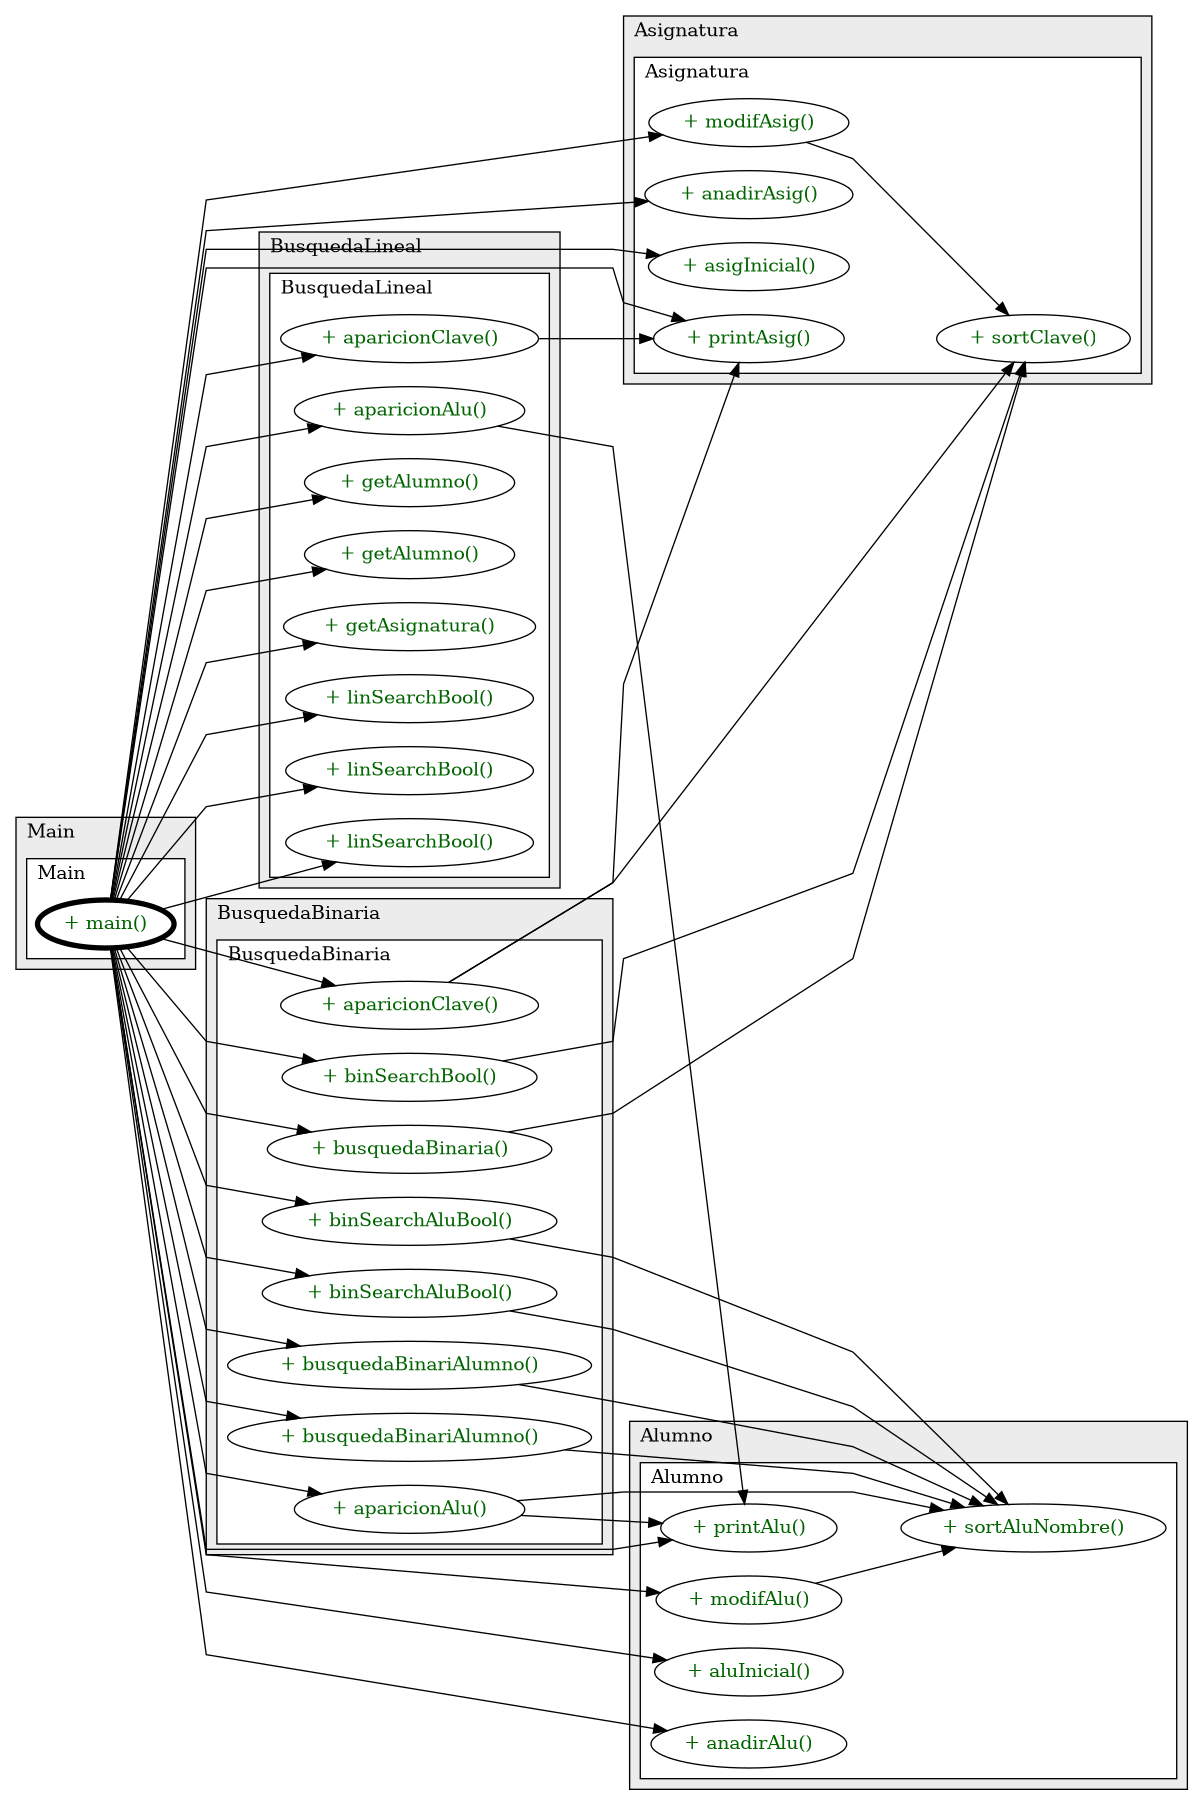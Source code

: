 @startuml

/' diagram meta data start
config=CallConfiguration;
{
  "rootMethod": "Main#main(String[])",
  "projectClassification": {
    "searchMode": "OpenProject", // OpenProject, AllProjects
    "includedProjects": "",
    "pathEndKeywords": "*.impl",
    "isClientPath": "",
    "isClientName": "",
    "isTestPath": "",
    "isTestName": "",
    "isMappingPath": "",
    "isMappingName": "",
    "isDataAccessPath": "",
    "isDataAccessName": "",
    "isDataStructurePath": "",
    "isDataStructureName": "",
    "isInterfaceStructuresPath": "",
    "isInterfaceStructuresName": "",
    "isEntryPointPath": "",
    "isEntryPointName": "",
    "treatFinalFieldsAsMandatory": false
  },
  "graphRestriction": {
    "classPackageExcludeFilter": "",
    "classPackageIncludeFilter": "",
    "classNameExcludeFilter": "",
    "classNameIncludeFilter": "",
    "methodNameExcludeFilter": "",
    "methodNameIncludeFilter": "",
    "removeByInheritance": "", // inheritance/annotation based filtering is done in a second step
    "removeByAnnotation": "",
    "removeByClassPackage": "", // cleanup the graph after inheritance/annotation based filtering is done
    "removeByClassName": "",
    "cutMappings": false,
    "cutEnum": true,
    "cutTests": true,
    "cutClient": true,
    "cutDataAccess": true,
    "cutInterfaceStructures": true,
    "cutDataStructures": true,
    "cutGetterAndSetter": true,
    "cutConstructors": true
  },
  "graphTraversal": {
    "forwardDepth": 3,
    "backwardDepth": 3,
    "classPackageExcludeFilter": "",
    "classPackageIncludeFilter": "",
    "classNameExcludeFilter": "",
    "classNameIncludeFilter": "",
    "methodNameExcludeFilter": "",
    "methodNameIncludeFilter": "",
    "hideMappings": false,
    "hideDataStructures": false,
    "hidePrivateMethods": true,
    "hideInterfaceCalls": true, // indirection: implementation -> interface (is hidden) -> implementation
    "onlyShowApplicationEntryPoints": false, // root node is included
    "useMethodCallsForStructureDiagram": "ForwardOnly" // ForwardOnly, BothDirections, No
  },
  "details": {
    "aggregation": "GroupByClass", // ByClass, GroupByClass, None
    "showMethodParametersTypes": false,
    "showMethodParametersNames": false,
    "showMethodReturnType": false,
    "showPackageLevels": 2,
    "showCallOrder": false,
    "edgeMode": "MethodsOnly", // TypesOnly, MethodsOnly, TypesAndMethods, MethodsAndDirectTypeUsage
    "showDetailedClassStructure": false
  },
  "rootClass": "Main",
  "extensionCallbackMethod": "" // qualified.class.name#methodName - signature: public static String method(String)
}
diagram meta data end '/



digraph g {
    rankdir="LR"
    splines=polyline
    

'nodes 
subgraph cluster_1185108371 { 
   	label=Asignatura
	labeljust=l
	fillcolor="#ececec"
	style=filled
   
   subgraph cluster_309496626 { 
   	label=Asignatura
	labeljust=l
	fillcolor=white
	style=filled
   
   Asignatura1185108371XXXanadirAsig719352354[
	label="+ anadirAsig()"
	style=filled
	fillcolor=white
	tooltip="Asignatura

&#10;  añaide una asignatura a la lista de asignaturas&#10;  @param sc Scanner para leer datos de entrada.&#10;  @return Asignatura creada.&#10; "
	fontcolor=darkgreen
];

Asignatura1185108371XXXasigInicial1607506758[
	label="+ asigInicial()"
	style=filled
	fillcolor=white
	tooltip="Asignatura

null"
	fontcolor=darkgreen
];

Asignatura1185108371XXXmodifAsig363464627[
	label="+ modifAsig()"
	style=filled
	fillcolor=white
	tooltip="Asignatura

&#10; &#10;  Modifica una asignatura de la lista de asignaturas.&#10; &#10;  @param listAsig Lista de asignaturas.&#10;  @param asig Asignatura a modificar.&#10; "
	fontcolor=darkgreen
];

Asignatura1185108371XXXprintAsig1185108371[
	label="+ printAsig()"
	style=filled
	fillcolor=white
	tooltip="Asignatura

&#10;  Imprime la lista de asignaturas.&#10; &#10;  @param asig Lista de asignaturas a imprimir.&#10; "
	fontcolor=darkgreen
];

Asignatura1185108371XXXsortClave1607506758[
	label="+ sortClave()"
	style=filled
	fillcolor=white
	tooltip="Asignatura

&#10;  Ordena una lista de asignaturas por su clave.&#10; &#10;  @param listAsig Lista de asignaturas que se ordenará.&#10; "
	fontcolor=darkgreen
];
} 
} 

subgraph cluster_1237444259 { 
   	label=BusquedaLineal
	labeljust=l
	fillcolor="#ececec"
	style=filled
   
   subgraph cluster_1381339662 { 
   	label=BusquedaLineal
	labeljust=l
	fillcolor=white
	style=filled
   
   BusquedaLineal1237444259XXXaparicionAlu588101882[
	label="+ aparicionAlu()"
	style=filled
	fillcolor=white
	tooltip="BusquedaLineal

&#10;  Imprime la aparición de alumnos con un nombre dado en la lista de alumnos.&#10; &#10;  @param listAlu Lista de alumnos en la que se buscará el nombre.&#10;  @param nombre Nombre de los alumnos que se están buscando.&#10; "
	fontcolor=darkgreen
];

BusquedaLineal1237444259XXXaparicionClave79188363[
	label="+ aparicionClave()"
	style=filled
	fillcolor=white
	tooltip="BusquedaLineal

&#10;  Imprime la aparición de asignaturas con una clave dada en la lista de asignaturas.&#10; &#10;  @param listAsig Lista de asignaturas en la que se buscará la clave.&#10;  @param claveClave de las asignaturas que se están buscando.&#10; "
	fontcolor=darkgreen
];

BusquedaLineal1237444259XXXgetAlumno588101882[
	label="+ getAlumno()"
	style=filled
	fillcolor=white
	tooltip="BusquedaLineal

&#10;  Busca un alumno en una lista de alumnos por identificador (nombres o apellidos).&#10; &#10;  @param listAlum Lista de alumnos en la que se realizará la búsqueda.&#10;  @param identificador Identificador (nombres o apellidos) del alumno que se está buscando.&#10;  @return El alumno encontrado o null si no se encuentra.&#10; "
	fontcolor=darkgreen
];

BusquedaLineal1237444259XXXgetAlumno866154081[
	label="+ getAlumno()"
	style=filled
	fillcolor=white
	tooltip="BusquedaLineal

&#10;  Busca un alumno en una lista de alumnos por nombres y apellidos.&#10; &#10;  @param listAlum Lista de alumnos en la que se realizará la búsqueda.&#10;  @param nombresNombres del alumno que se está buscando.&#10;  @param apellidos Apellidos del alumno que se está buscando.&#10;  @return El alumno encontrado o null si no se encuentra.&#10; "
	fontcolor=darkgreen
];

BusquedaLineal1237444259XXXgetAsignatura79188363[
	label="+ getAsignatura()"
	style=filled
	fillcolor=white
	tooltip="BusquedaLineal

&#10;  Busca una asignatura en una lista de asignaturas por su clave.&#10; &#10;  @param listAsig Lista de asignaturas en la que se realizará la búsqueda.&#10;  @param claveClave de la asignatura que se está buscando.&#10;  @return La asignatura encontrada o null si no se encuentra.&#10; "
	fontcolor=darkgreen
];

BusquedaLineal1237444259XXXlinSearchBool588101882[
	label="+ linSearchBool()"
	style=filled
	fillcolor=white
	tooltip="BusquedaLineal

&#10;  Realiza una búsqueda booleana en una lista de alumnos por nombres y apellidos.&#10; &#10;  @param listAlum Lista de alumnos en la que se realizará la búsqueda.&#10;  @param nombresNombres del alumno que se está buscando.&#10;  @param apellidos Apellidos del alumno que se está buscando.&#10;  @return true si se encuentra al menos un alumno con los nombres y apellidos, false si no se encuentra.&#10; "
	fontcolor=darkgreen
];

BusquedaLineal1237444259XXXlinSearchBool79188363[
	label="+ linSearchBool()"
	style=filled
	fillcolor=white
	tooltip="BusquedaLineal

null"
	fontcolor=darkgreen
];

BusquedaLineal1237444259XXXlinSearchBool866154081[
	label="+ linSearchBool()"
	style=filled
	fillcolor=white
	tooltip="BusquedaLineal

&#10;  Realiza una búsqueda booleana en una lista de asignaturas por su clave.&#10; &#10;  @param listAsig Lista de asignaturas en la que se realizará la búsqueda.&#10;  @param claveClave de la asignatura que se está buscando.&#10;  @return true si se encuentra al menos una asignatura con la clave, false si no se encuentra.&#10; "
	fontcolor=darkgreen
];
} 
} 

subgraph cluster_1964228900 { 
   	label=Alumno
	labeljust=l
	fillcolor="#ececec"
	style=filled
   
   subgraph cluster_1803692754 { 
   	label=Alumno
	labeljust=l
	fillcolor=white
	style=filled
   
   Alumno1964228900XXXaluInicial12743509[
	label="+ aluInicial()"
	style=filled
	fillcolor=white
	tooltip="Alumno

&#10;  Crea instancias iniciales de alumnos y las agrega a la lista.&#10; &#10;  @param listAlu Lista donde se agregarán los alumnos iniciales.&#10; "
	fontcolor=darkgreen
];

Alumno1964228900XXXanadirAlu719352354[
	label="+ anadirAlu()"
	style=filled
	fillcolor=white
	tooltip="Alumno

&#10;  Crea una nueva instancia de Alumno a partir de la entrada del usuario.&#10; &#10;  @param sc Scanner para leer la entrada del usuario.&#10;  @return Una nueva instancia de Alumno creada con los datos proporcionados por el usuario.&#10; "
	fontcolor=darkgreen
];

Alumno1964228900XXXmodifAlu65482221[
	label="+ modifAlu()"
	style=filled
	fillcolor=white
	tooltip="Alumno

&#10;  Modifica los datos de un alumno existente.&#10; &#10;  @param listAlu Lista de alumnos donde se buscará y modificará el alumno.&#10;  @param alu El objeto Alumno que se modificará.&#10; "
	fontcolor=darkgreen
];

Alumno1964228900XXXprintAlu1964228900[
	label="+ printAlu()"
	style=filled
	fillcolor=white
	tooltip="Alumno

&#10;  Imprime los datos de un alumno en la consola.&#10; &#10;  @param alu El objeto Alumno cuyos datos se imprimirán.&#10; "
	fontcolor=darkgreen
];

Alumno1964228900XXXsortAluNombre12743509[
	label="+ sortAluNombre()"
	style=filled
	fillcolor=white
	tooltip="Alumno

&#10;  Ordena una lista de alumnos por nombre de manera ascendente.&#10; &#10;  @param listAlu Lista de alumnos a ordenar.&#10; "
	fontcolor=darkgreen
];
} 
} 

subgraph cluster_2390489 { 
   	label=Main
	labeljust=l
	fillcolor="#ececec"
	style=filled
   
   subgraph cluster_1706522830 { 
   	label=Main
	labeljust=l
	fillcolor=white
	style=filled
   
   Main2390489XXXmain1859653459[
	label="+ main()"
	style=filled
	fillcolor=white
	tooltip="Main

null"
	penwidth=4
	fontcolor=darkgreen
];
} 
} 

subgraph cluster_8728594 { 
   	label=BusquedaBinaria
	labeljust=l
	fillcolor="#ececec"
	style=filled
   
   subgraph cluster_1691474486 { 
   	label=BusquedaBinaria
	labeljust=l
	fillcolor=white
	style=filled
   
   BusquedaBinaria8728594XXXaparicionAlu588101882[
	label="+ aparicionAlu()"
	style=filled
	fillcolor=white
	tooltip="BusquedaBinaria

null"
	fontcolor=darkgreen
];

BusquedaBinaria8728594XXXaparicionClave79188363[
	label="+ aparicionClave()"
	style=filled
	fillcolor=white
	tooltip="BusquedaBinaria

&#10;  Imprime la aparición de asignaturas con una clave dada en la lista de asignaturas.&#10; &#10;  @param listAsig Lista de asignaturas en la que se buscará la clave.&#10;  @param claveClave de las asignaturas que se están buscando.&#10; "
	fontcolor=darkgreen
];

BusquedaBinaria8728594XXXbinSearchAluBool1708982593[
	label="+ binSearchAluBool()"
	style=filled
	fillcolor=white
	tooltip="BusquedaBinaria

null"
	fontcolor=darkgreen
];

BusquedaBinaria8728594XXXbinSearchAluBool866154081[
	label="+ binSearchAluBool()"
	style=filled
	fillcolor=white
	tooltip="BusquedaBinaria

&#10;  Busca una asignatura en una lista de asignaturas por su clave.&#10;  @param listAsig Lista de asignaturas en la que se realizará la búsqueda.&#10;  @param claveClave de la asignatura que se está buscando.&#10;  @return La asignatura encontrada o null si no se encuentra.&#10; "
	fontcolor=darkgreen
];

BusquedaBinaria8728594XXXbinSearchBool79188363[
	label="+ binSearchBool()"
	style=filled
	fillcolor=white
	tooltip="BusquedaBinaria

&#10;  Busca una asignatura en una lista de asignaturas por su clave.&#10;  @param listAsig Lista de asignaturas en la que se realizará la búsqueda.&#10;  @param claveClave de la asignatura que se está buscando.&#10;  @return La asignatura encontrada o null si no se encuentra.&#10; "
	fontcolor=darkgreen
];

BusquedaBinaria8728594XXXbusquedaBinariAlumno1708982593[
	label="+ busquedaBinariAlumno()"
	style=filled
	fillcolor=white
	tooltip="BusquedaBinaria

&#10;  Busca un alumno en una lista de alumnos por identificador (nombres o apellidos).&#10;  @param listAlum Lista de alumnos en la que se realizará la búsqueda.&#10;  @param identificador Identificador (nombres o apellidos) del alumno que se está buscando.&#10;  @return El alumno encontrado o null si no se encuentra.&#10; "
	fontcolor=darkgreen
];

BusquedaBinaria8728594XXXbusquedaBinariAlumno866154081[
	label="+ busquedaBinariAlumno()"
	style=filled
	fillcolor=white
	tooltip="BusquedaBinaria

&#10;  Busca un alumno en una lista de alumnos por nombres y apellidos.&#10;  @param listAlum Lista de alumnos en la que se realizará la búsqueda.&#10;  @param nombresNombres del alumno que se está buscando.&#10;  @param apellidos Apellidos del alumno que se está buscando.&#10;  @return El alumno encontrado o null si no se encuentra.&#10; "
	fontcolor=darkgreen
];

BusquedaBinaria8728594XXXbusquedaBinaria79188363[
	label="+ busquedaBinaria()"
	style=filled
	fillcolor=white
	tooltip="BusquedaBinaria

&#10;  Busca una asignatura en una lista de asignaturas por su clave.&#10;  @param listAsig Lista de asignaturas en la que se realizará la búsqueda.&#10;  @param claveClave de la asignatura que se está buscando.&#10;  @return La asignatura encontrada o null si no se encuentra.&#10; "
	fontcolor=darkgreen
];
} 
} 

'edges    
Alumno1964228900XXXmodifAlu65482221 -> Alumno1964228900XXXsortAluNombre12743509;
Asignatura1185108371XXXmodifAsig363464627 -> Asignatura1185108371XXXsortClave1607506758;
BusquedaBinaria8728594XXXaparicionAlu588101882 -> Alumno1964228900XXXprintAlu1964228900;
BusquedaBinaria8728594XXXaparicionAlu588101882 -> Alumno1964228900XXXsortAluNombre12743509;
BusquedaBinaria8728594XXXaparicionClave79188363 -> Asignatura1185108371XXXprintAsig1185108371;
BusquedaBinaria8728594XXXaparicionClave79188363 -> Asignatura1185108371XXXsortClave1607506758;
BusquedaBinaria8728594XXXbinSearchAluBool1708982593 -> Alumno1964228900XXXsortAluNombre12743509;
BusquedaBinaria8728594XXXbinSearchAluBool866154081 -> Alumno1964228900XXXsortAluNombre12743509;
BusquedaBinaria8728594XXXbinSearchBool79188363 -> Asignatura1185108371XXXsortClave1607506758;
BusquedaBinaria8728594XXXbusquedaBinariAlumno1708982593 -> Alumno1964228900XXXsortAluNombre12743509;
BusquedaBinaria8728594XXXbusquedaBinariAlumno866154081 -> Alumno1964228900XXXsortAluNombre12743509;
BusquedaBinaria8728594XXXbusquedaBinaria79188363 -> Asignatura1185108371XXXsortClave1607506758;
BusquedaLineal1237444259XXXaparicionAlu588101882 -> Alumno1964228900XXXprintAlu1964228900;
BusquedaLineal1237444259XXXaparicionClave79188363 -> Asignatura1185108371XXXprintAsig1185108371;
Main2390489XXXmain1859653459 -> Alumno1964228900XXXaluInicial12743509;
Main2390489XXXmain1859653459 -> Alumno1964228900XXXanadirAlu719352354;
Main2390489XXXmain1859653459 -> Alumno1964228900XXXmodifAlu65482221;
Main2390489XXXmain1859653459 -> Alumno1964228900XXXprintAlu1964228900;
Main2390489XXXmain1859653459 -> Asignatura1185108371XXXanadirAsig719352354;
Main2390489XXXmain1859653459 -> Asignatura1185108371XXXasigInicial1607506758;
Main2390489XXXmain1859653459 -> Asignatura1185108371XXXmodifAsig363464627;
Main2390489XXXmain1859653459 -> Asignatura1185108371XXXprintAsig1185108371;
Main2390489XXXmain1859653459 -> BusquedaBinaria8728594XXXaparicionAlu588101882;
Main2390489XXXmain1859653459 -> BusquedaBinaria8728594XXXaparicionClave79188363;
Main2390489XXXmain1859653459 -> BusquedaBinaria8728594XXXbinSearchAluBool1708982593;
Main2390489XXXmain1859653459 -> BusquedaBinaria8728594XXXbinSearchAluBool866154081;
Main2390489XXXmain1859653459 -> BusquedaBinaria8728594XXXbinSearchBool79188363;
Main2390489XXXmain1859653459 -> BusquedaBinaria8728594XXXbusquedaBinariAlumno1708982593;
Main2390489XXXmain1859653459 -> BusquedaBinaria8728594XXXbusquedaBinariAlumno866154081;
Main2390489XXXmain1859653459 -> BusquedaBinaria8728594XXXbusquedaBinaria79188363;
Main2390489XXXmain1859653459 -> BusquedaLineal1237444259XXXaparicionAlu588101882;
Main2390489XXXmain1859653459 -> BusquedaLineal1237444259XXXaparicionClave79188363;
Main2390489XXXmain1859653459 -> BusquedaLineal1237444259XXXgetAlumno588101882;
Main2390489XXXmain1859653459 -> BusquedaLineal1237444259XXXgetAlumno866154081;
Main2390489XXXmain1859653459 -> BusquedaLineal1237444259XXXgetAsignatura79188363;
Main2390489XXXmain1859653459 -> BusquedaLineal1237444259XXXlinSearchBool588101882;
Main2390489XXXmain1859653459 -> BusquedaLineal1237444259XXXlinSearchBool79188363;
Main2390489XXXmain1859653459 -> BusquedaLineal1237444259XXXlinSearchBool866154081;
    
}
@enduml